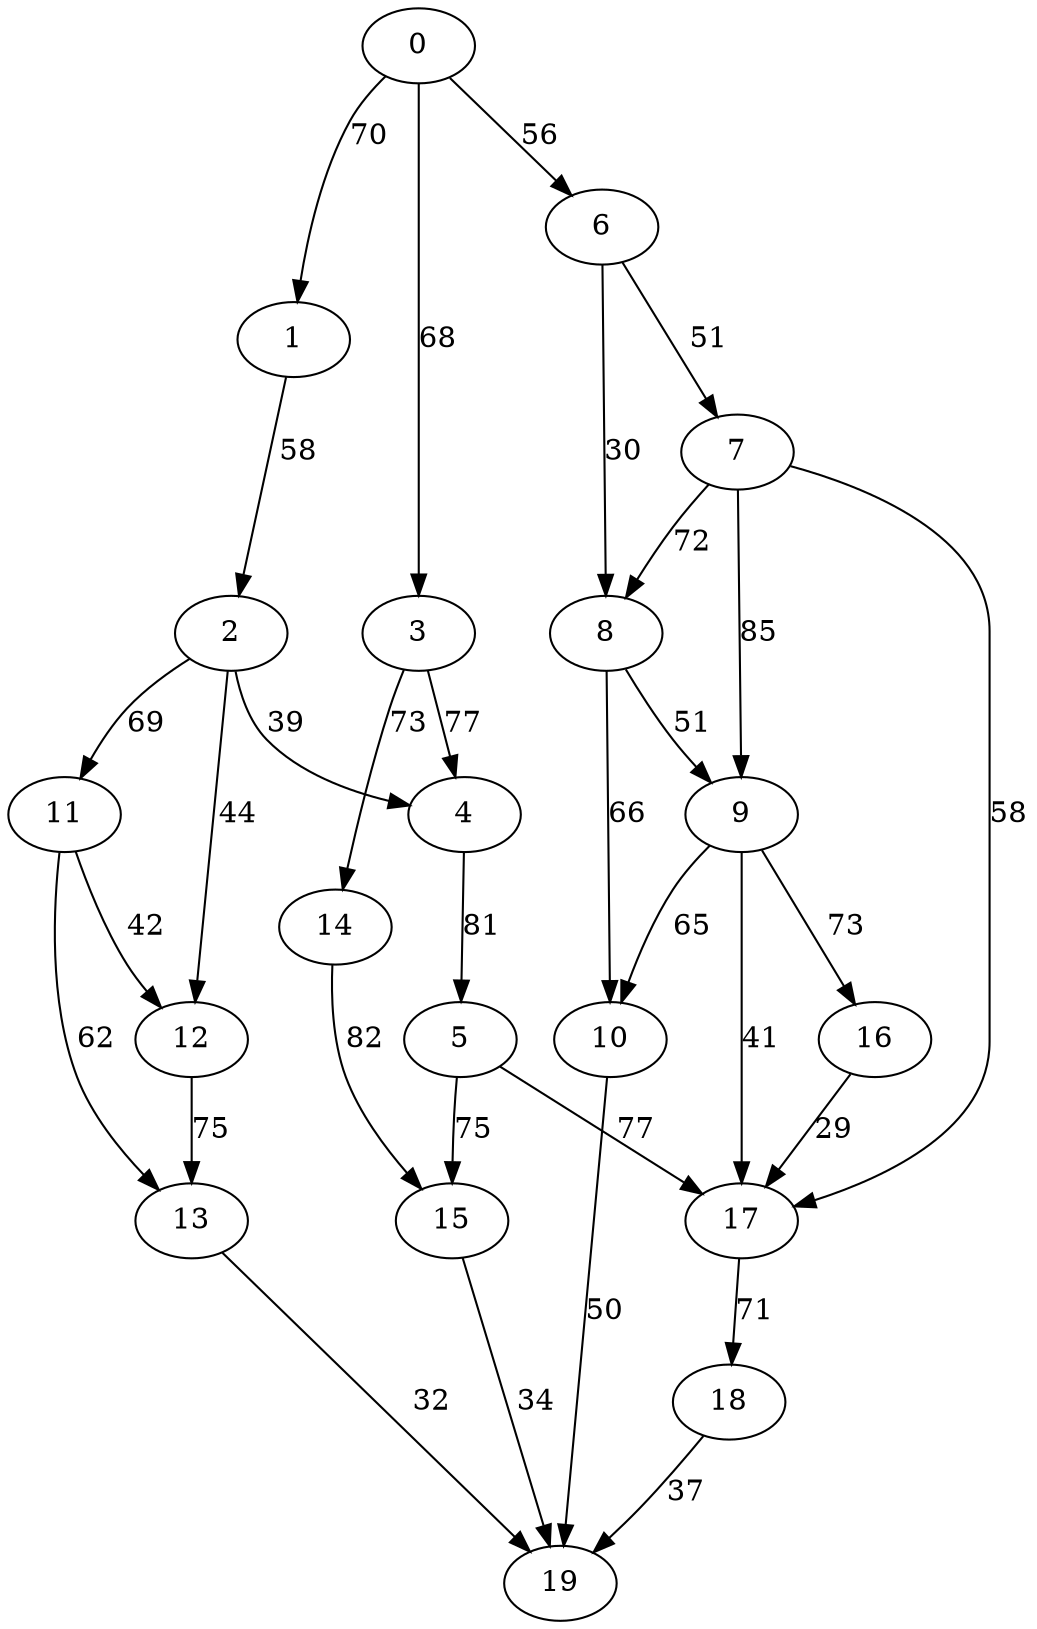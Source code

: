 digraph t20p2r7_17 {
0 -> 1 [ label = 70 ];
0 -> 3 [ label = 68 ];
0 -> 6 [ label = 56 ];
1 -> 2 [ label = 58 ];
2 -> 4 [ label = 39 ];
2 -> 11 [ label = 69 ];
2 -> 12 [ label = 44 ];
3 -> 4 [ label = 77 ];
3 -> 14 [ label = 73 ];
4 -> 5 [ label = 81 ];
5 -> 15 [ label = 75 ];
5 -> 17 [ label = 77 ];
6 -> 7 [ label = 51 ];
6 -> 8 [ label = 30 ];
7 -> 8 [ label = 72 ];
7 -> 9 [ label = 85 ];
7 -> 17 [ label = 58 ];
8 -> 9 [ label = 51 ];
8 -> 10 [ label = 66 ];
9 -> 10 [ label = 65 ];
9 -> 16 [ label = 73 ];
9 -> 17 [ label = 41 ];
10 -> 19 [ label = 50 ];
11 -> 12 [ label = 42 ];
11 -> 13 [ label = 62 ];
12 -> 13 [ label = 75 ];
13 -> 19 [ label = 32 ];
14 -> 15 [ label = 82 ];
15 -> 19 [ label = 34 ];
16 -> 17 [ label = 29 ];
17 -> 18 [ label = 71 ];
18 -> 19 [ label = 37 ];
 }

